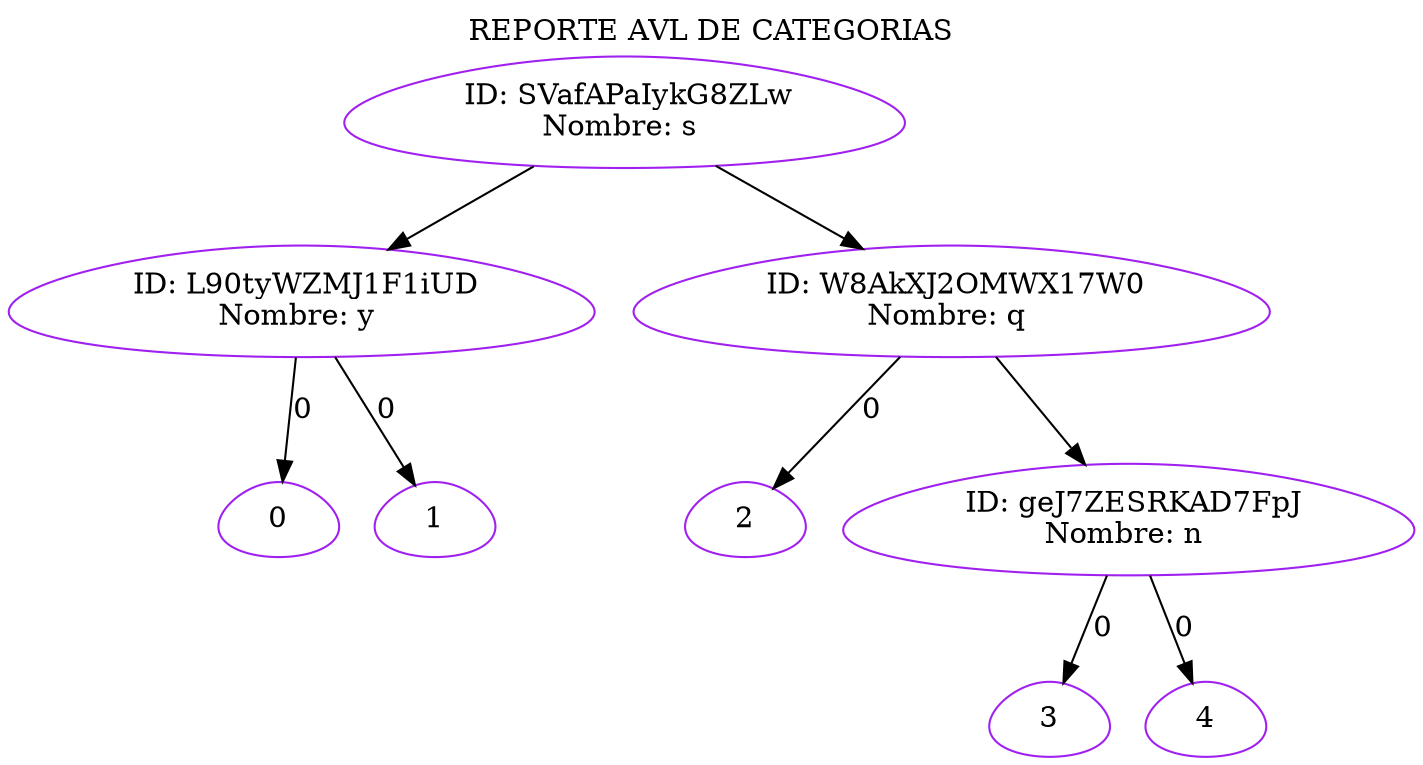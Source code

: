 digraph D { 
 node [shape = egg, color = purple];
labelloc = "t;"label = "REPORTE AVL DE CATEGORIAS";
"SVafAPaIykG8ZLw" [label =" ID: SVafAPaIykG8ZLw\nNombre: s " ] 
"SVafAPaIykG8ZLw" -> "L90tyWZMJ1F1iUD"
"L90tyWZMJ1F1iUD" [label =" ID: L90tyWZMJ1F1iUD\nNombre: y " ]
 "L90tyWZMJ1F1iUD" -> 0 [label = 0] 
"L90tyWZMJ1F1iUD" [label =" ID: L90tyWZMJ1F1iUD\nNombre: y " ] 
"L90tyWZMJ1F1iUD" -> 1 [label = 0]
"SVafAPaIykG8ZLw" [label =" ID: SVafAPaIykG8ZLw\nNombre: s " ] 
"SVafAPaIykG8ZLw" -> "W8AkXJ2OMWX17W0" 
"W8AkXJ2OMWX17W0" [label =" ID: W8AkXJ2OMWX17W0\nNombre: q " ]
 "W8AkXJ2OMWX17W0" -> 2 [label = 0] 
"W8AkXJ2OMWX17W0" [label =" ID: W8AkXJ2OMWX17W0\nNombre: q " ] 
"W8AkXJ2OMWX17W0" -> "geJ7ZESRKAD7FpJ" 
"geJ7ZESRKAD7FpJ" [label =" ID: geJ7ZESRKAD7FpJ\nNombre: n " ]
 "geJ7ZESRKAD7FpJ" -> 3 [label = 0] 
"geJ7ZESRKAD7FpJ" [label =" ID: geJ7ZESRKAD7FpJ\nNombre: n " ] 
"geJ7ZESRKAD7FpJ" -> 4 [label = 0]
}